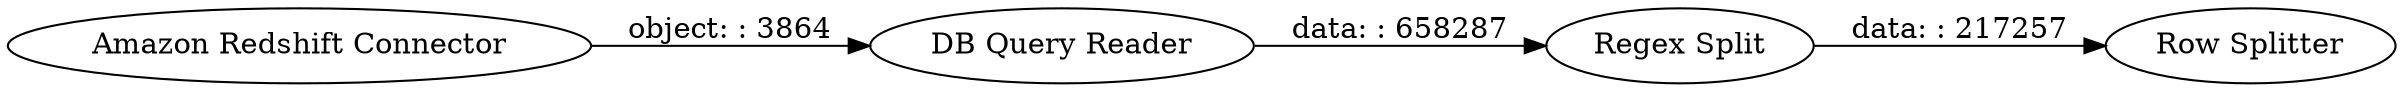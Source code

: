 digraph {
	"-3369038496572541333_5" [label="Amazon Redshift Connector"]
	"-3369038496572541333_7" [label="Regex Split"]
	"-3369038496572541333_8" [label="Row Splitter"]
	"-3369038496572541333_6" [label="DB Query Reader"]
	"-3369038496572541333_6" -> "-3369038496572541333_7" [label="data: : 658287"]
	"-3369038496572541333_5" -> "-3369038496572541333_6" [label="object: : 3864"]
	"-3369038496572541333_7" -> "-3369038496572541333_8" [label="data: : 217257"]
	rankdir=LR
}

